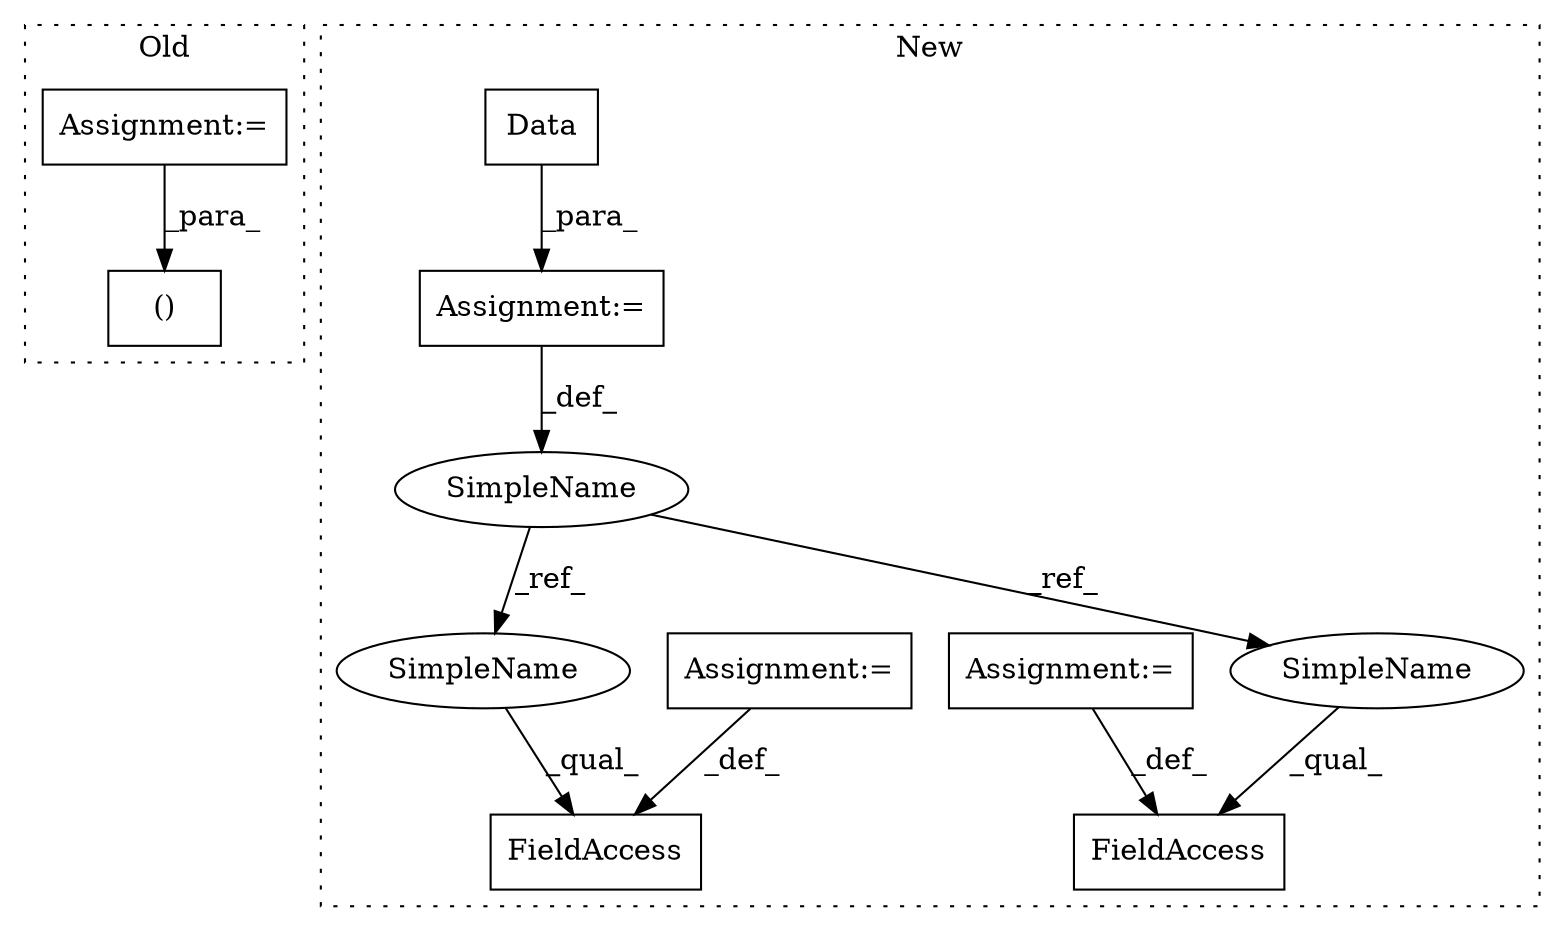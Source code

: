 digraph G {
subgraph cluster0 {
1 [label="()" a="106" s="427" l="68" shape="box"];
9 [label="Assignment:=" a="7" s="355" l="7" shape="box"];
label = "Old";
style="dotted";
}
subgraph cluster1 {
2 [label="Data" a="32" s="391" l="6" shape="box"];
3 [label="Assignment:=" a="7" s="390" l="1" shape="box"];
4 [label="FieldAccess" a="22" s="435" l="22" shape="box"];
5 [label="FieldAccess" a="22" s="468" l="22" shape="box"];
6 [label="SimpleName" a="42" s="384" l="6" shape="ellipse"];
7 [label="Assignment:=" a="7" s="490" l="1" shape="box"];
8 [label="Assignment:=" a="7" s="457" l="1" shape="box"];
10 [label="SimpleName" a="42" s="435" l="6" shape="ellipse"];
11 [label="SimpleName" a="42" s="468" l="6" shape="ellipse"];
label = "New";
style="dotted";
}
2 -> 3 [label="_para_"];
3 -> 6 [label="_def_"];
6 -> 11 [label="_ref_"];
6 -> 10 [label="_ref_"];
7 -> 5 [label="_def_"];
8 -> 4 [label="_def_"];
9 -> 1 [label="_para_"];
10 -> 4 [label="_qual_"];
11 -> 5 [label="_qual_"];
}